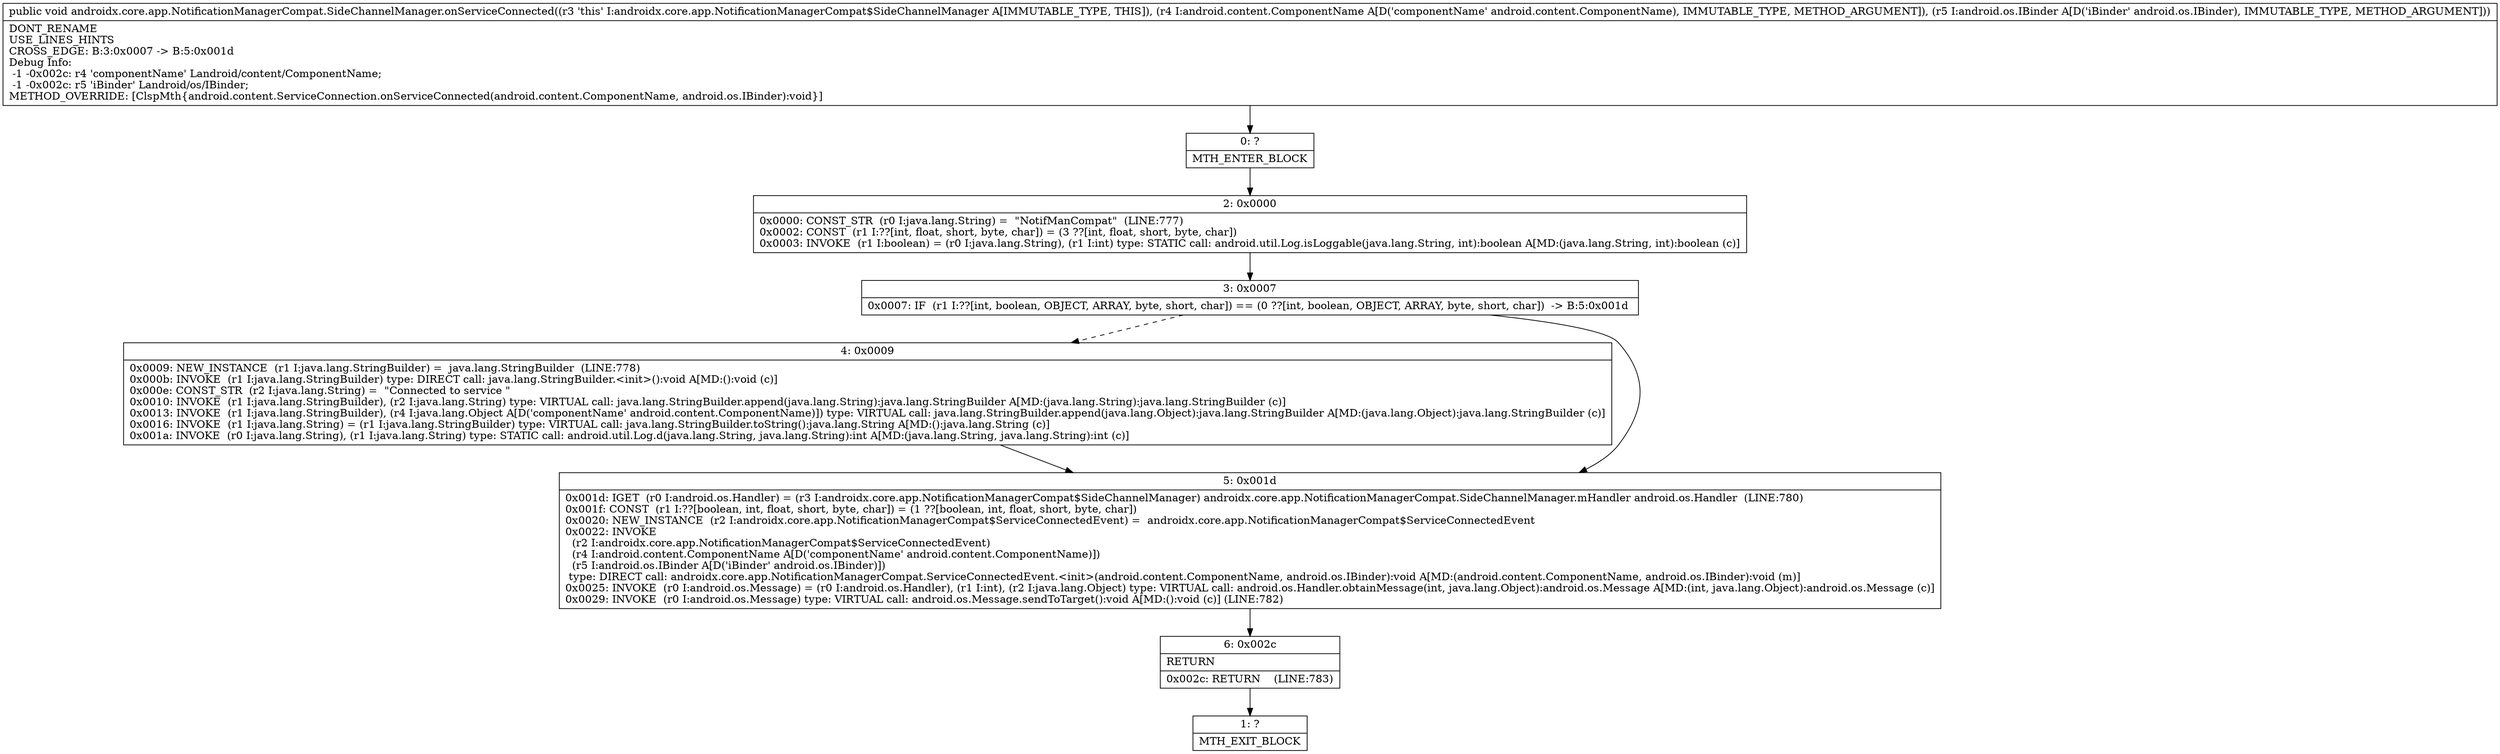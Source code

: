 digraph "CFG forandroidx.core.app.NotificationManagerCompat.SideChannelManager.onServiceConnected(Landroid\/content\/ComponentName;Landroid\/os\/IBinder;)V" {
Node_0 [shape=record,label="{0\:\ ?|MTH_ENTER_BLOCK\l}"];
Node_2 [shape=record,label="{2\:\ 0x0000|0x0000: CONST_STR  (r0 I:java.lang.String) =  \"NotifManCompat\"  (LINE:777)\l0x0002: CONST  (r1 I:??[int, float, short, byte, char]) = (3 ??[int, float, short, byte, char]) \l0x0003: INVOKE  (r1 I:boolean) = (r0 I:java.lang.String), (r1 I:int) type: STATIC call: android.util.Log.isLoggable(java.lang.String, int):boolean A[MD:(java.lang.String, int):boolean (c)]\l}"];
Node_3 [shape=record,label="{3\:\ 0x0007|0x0007: IF  (r1 I:??[int, boolean, OBJECT, ARRAY, byte, short, char]) == (0 ??[int, boolean, OBJECT, ARRAY, byte, short, char])  \-\> B:5:0x001d \l}"];
Node_4 [shape=record,label="{4\:\ 0x0009|0x0009: NEW_INSTANCE  (r1 I:java.lang.StringBuilder) =  java.lang.StringBuilder  (LINE:778)\l0x000b: INVOKE  (r1 I:java.lang.StringBuilder) type: DIRECT call: java.lang.StringBuilder.\<init\>():void A[MD:():void (c)]\l0x000e: CONST_STR  (r2 I:java.lang.String) =  \"Connected to service \" \l0x0010: INVOKE  (r1 I:java.lang.StringBuilder), (r2 I:java.lang.String) type: VIRTUAL call: java.lang.StringBuilder.append(java.lang.String):java.lang.StringBuilder A[MD:(java.lang.String):java.lang.StringBuilder (c)]\l0x0013: INVOKE  (r1 I:java.lang.StringBuilder), (r4 I:java.lang.Object A[D('componentName' android.content.ComponentName)]) type: VIRTUAL call: java.lang.StringBuilder.append(java.lang.Object):java.lang.StringBuilder A[MD:(java.lang.Object):java.lang.StringBuilder (c)]\l0x0016: INVOKE  (r1 I:java.lang.String) = (r1 I:java.lang.StringBuilder) type: VIRTUAL call: java.lang.StringBuilder.toString():java.lang.String A[MD:():java.lang.String (c)]\l0x001a: INVOKE  (r0 I:java.lang.String), (r1 I:java.lang.String) type: STATIC call: android.util.Log.d(java.lang.String, java.lang.String):int A[MD:(java.lang.String, java.lang.String):int (c)]\l}"];
Node_5 [shape=record,label="{5\:\ 0x001d|0x001d: IGET  (r0 I:android.os.Handler) = (r3 I:androidx.core.app.NotificationManagerCompat$SideChannelManager) androidx.core.app.NotificationManagerCompat.SideChannelManager.mHandler android.os.Handler  (LINE:780)\l0x001f: CONST  (r1 I:??[boolean, int, float, short, byte, char]) = (1 ??[boolean, int, float, short, byte, char]) \l0x0020: NEW_INSTANCE  (r2 I:androidx.core.app.NotificationManagerCompat$ServiceConnectedEvent) =  androidx.core.app.NotificationManagerCompat$ServiceConnectedEvent \l0x0022: INVOKE  \l  (r2 I:androidx.core.app.NotificationManagerCompat$ServiceConnectedEvent)\l  (r4 I:android.content.ComponentName A[D('componentName' android.content.ComponentName)])\l  (r5 I:android.os.IBinder A[D('iBinder' android.os.IBinder)])\l type: DIRECT call: androidx.core.app.NotificationManagerCompat.ServiceConnectedEvent.\<init\>(android.content.ComponentName, android.os.IBinder):void A[MD:(android.content.ComponentName, android.os.IBinder):void (m)]\l0x0025: INVOKE  (r0 I:android.os.Message) = (r0 I:android.os.Handler), (r1 I:int), (r2 I:java.lang.Object) type: VIRTUAL call: android.os.Handler.obtainMessage(int, java.lang.Object):android.os.Message A[MD:(int, java.lang.Object):android.os.Message (c)]\l0x0029: INVOKE  (r0 I:android.os.Message) type: VIRTUAL call: android.os.Message.sendToTarget():void A[MD:():void (c)] (LINE:782)\l}"];
Node_6 [shape=record,label="{6\:\ 0x002c|RETURN\l|0x002c: RETURN    (LINE:783)\l}"];
Node_1 [shape=record,label="{1\:\ ?|MTH_EXIT_BLOCK\l}"];
MethodNode[shape=record,label="{public void androidx.core.app.NotificationManagerCompat.SideChannelManager.onServiceConnected((r3 'this' I:androidx.core.app.NotificationManagerCompat$SideChannelManager A[IMMUTABLE_TYPE, THIS]), (r4 I:android.content.ComponentName A[D('componentName' android.content.ComponentName), IMMUTABLE_TYPE, METHOD_ARGUMENT]), (r5 I:android.os.IBinder A[D('iBinder' android.os.IBinder), IMMUTABLE_TYPE, METHOD_ARGUMENT]))  | DONT_RENAME\lUSE_LINES_HINTS\lCROSS_EDGE: B:3:0x0007 \-\> B:5:0x001d\lDebug Info:\l  \-1 \-0x002c: r4 'componentName' Landroid\/content\/ComponentName;\l  \-1 \-0x002c: r5 'iBinder' Landroid\/os\/IBinder;\lMETHOD_OVERRIDE: [ClspMth\{android.content.ServiceConnection.onServiceConnected(android.content.ComponentName, android.os.IBinder):void\}]\l}"];
MethodNode -> Node_0;Node_0 -> Node_2;
Node_2 -> Node_3;
Node_3 -> Node_4[style=dashed];
Node_3 -> Node_5;
Node_4 -> Node_5;
Node_5 -> Node_6;
Node_6 -> Node_1;
}

